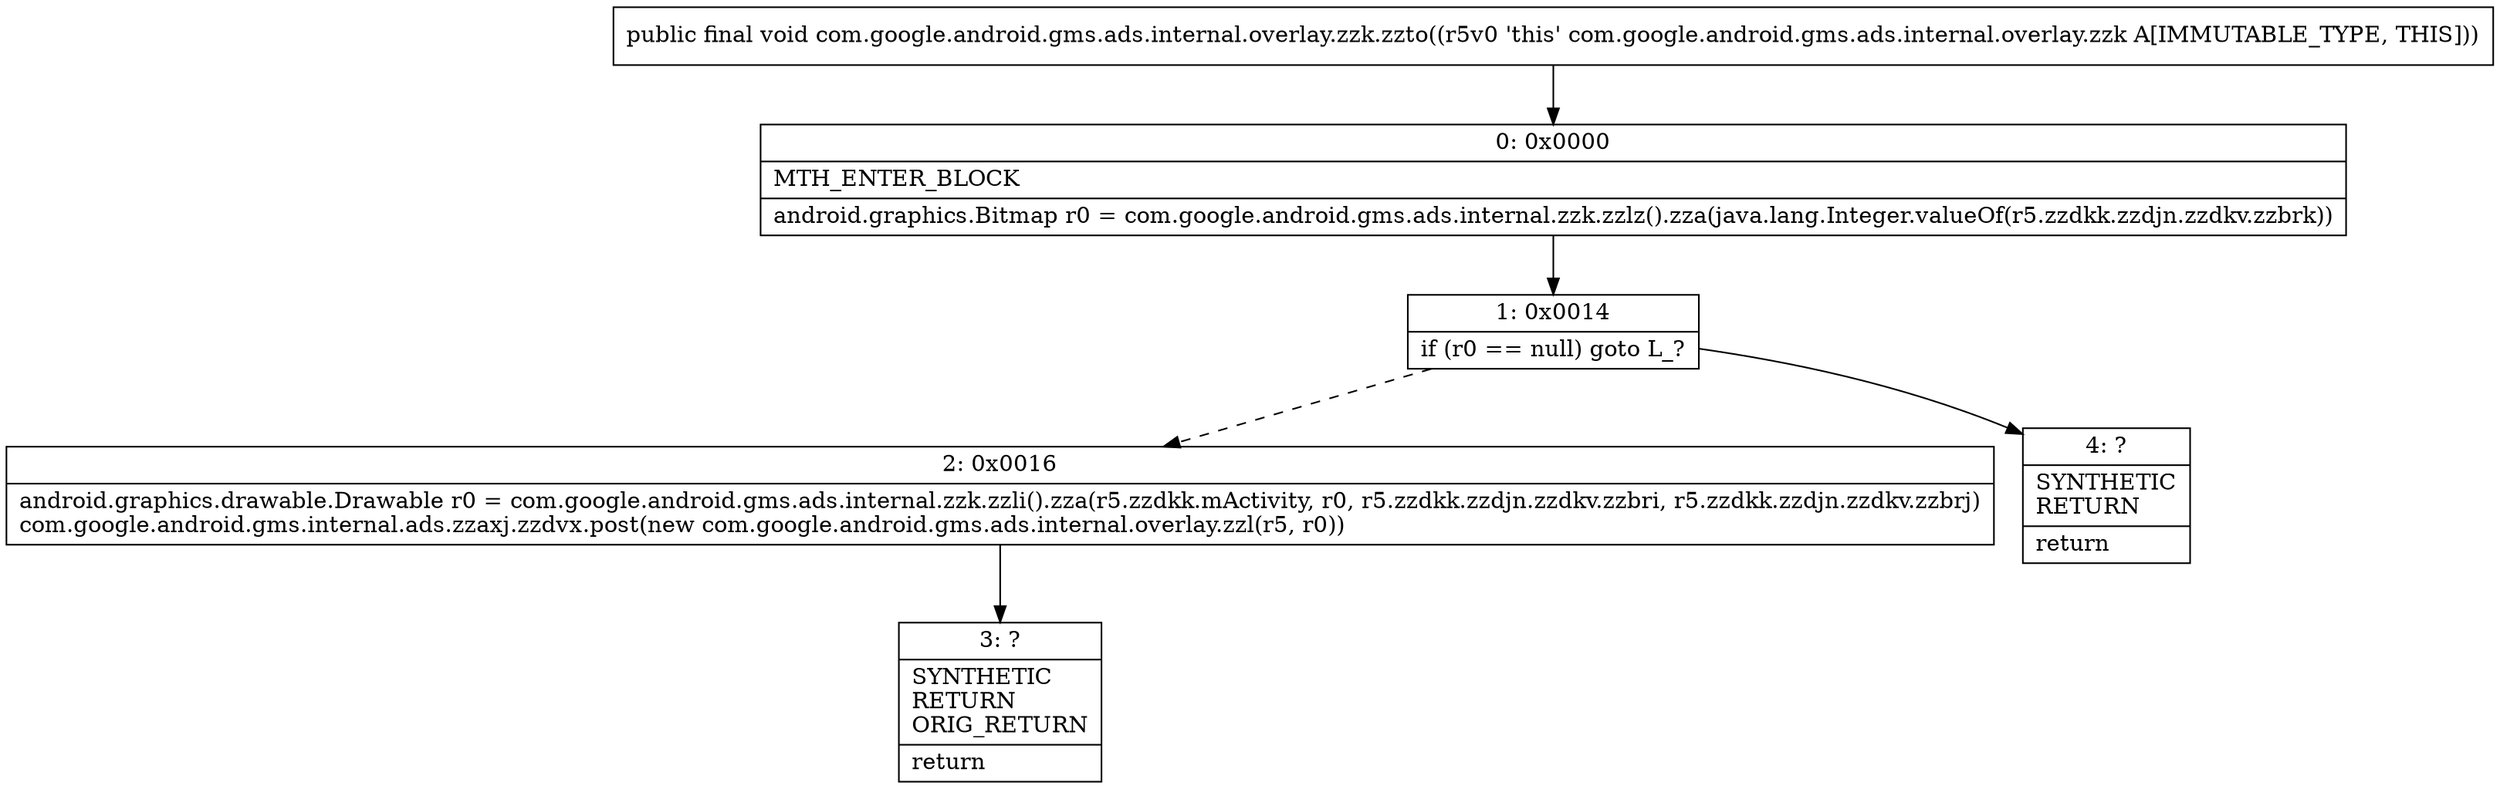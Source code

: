 digraph "CFG forcom.google.android.gms.ads.internal.overlay.zzk.zzto()V" {
Node_0 [shape=record,label="{0\:\ 0x0000|MTH_ENTER_BLOCK\l|android.graphics.Bitmap r0 = com.google.android.gms.ads.internal.zzk.zzlz().zza(java.lang.Integer.valueOf(r5.zzdkk.zzdjn.zzdkv.zzbrk))\l}"];
Node_1 [shape=record,label="{1\:\ 0x0014|if (r0 == null) goto L_?\l}"];
Node_2 [shape=record,label="{2\:\ 0x0016|android.graphics.drawable.Drawable r0 = com.google.android.gms.ads.internal.zzk.zzli().zza(r5.zzdkk.mActivity, r0, r5.zzdkk.zzdjn.zzdkv.zzbri, r5.zzdkk.zzdjn.zzdkv.zzbrj)\lcom.google.android.gms.internal.ads.zzaxj.zzdvx.post(new com.google.android.gms.ads.internal.overlay.zzl(r5, r0))\l}"];
Node_3 [shape=record,label="{3\:\ ?|SYNTHETIC\lRETURN\lORIG_RETURN\l|return\l}"];
Node_4 [shape=record,label="{4\:\ ?|SYNTHETIC\lRETURN\l|return\l}"];
MethodNode[shape=record,label="{public final void com.google.android.gms.ads.internal.overlay.zzk.zzto((r5v0 'this' com.google.android.gms.ads.internal.overlay.zzk A[IMMUTABLE_TYPE, THIS])) }"];
MethodNode -> Node_0;
Node_0 -> Node_1;
Node_1 -> Node_2[style=dashed];
Node_1 -> Node_4;
Node_2 -> Node_3;
}


